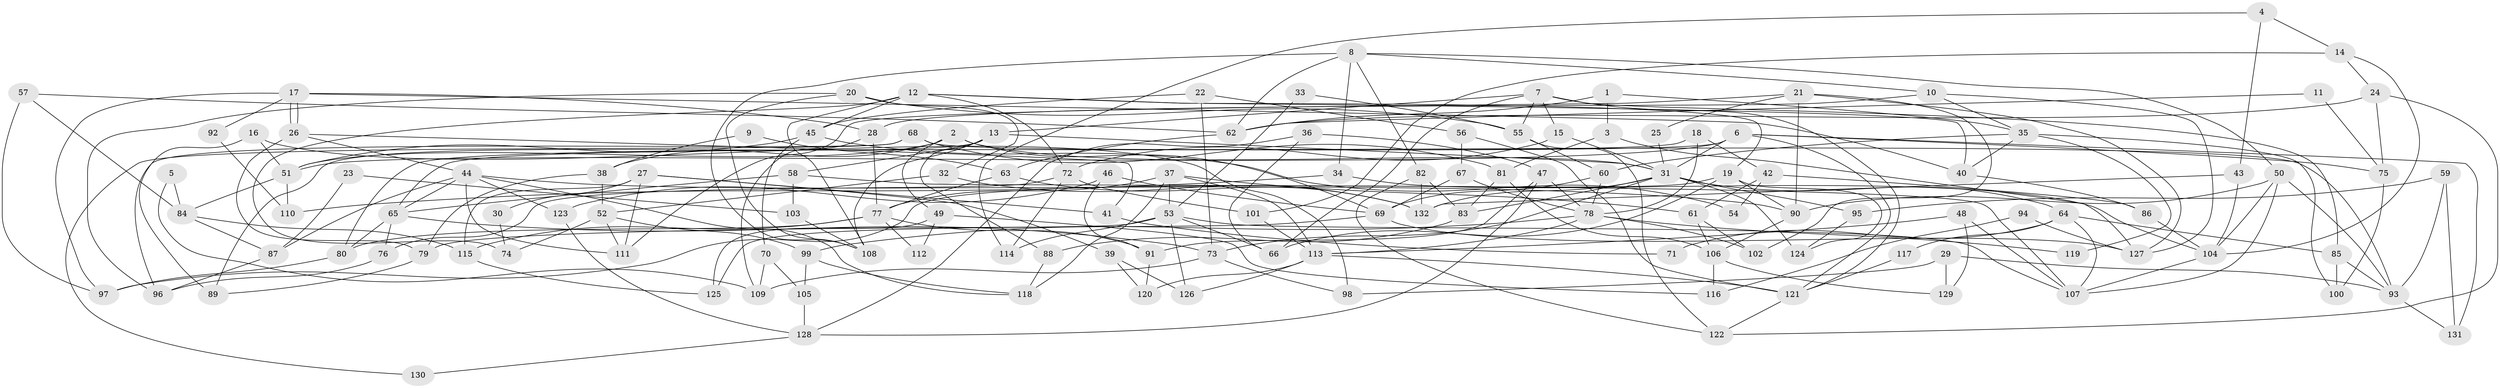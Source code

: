// coarse degree distribution, {3: 0.19540229885057472, 14: 0.011494252873563218, 5: 0.09195402298850575, 2: 0.10344827586206896, 10: 0.022988505747126436, 8: 0.06896551724137931, 4: 0.2413793103448276, 6: 0.11494252873563218, 7: 0.12643678160919541, 9: 0.022988505747126436}
// Generated by graph-tools (version 1.1) at 2025/52/02/27/25 19:52:09]
// undirected, 132 vertices, 264 edges
graph export_dot {
graph [start="1"]
  node [color=gray90,style=filled];
  1;
  2;
  3;
  4;
  5;
  6;
  7;
  8;
  9;
  10;
  11;
  12;
  13;
  14;
  15;
  16;
  17;
  18;
  19;
  20;
  21;
  22;
  23;
  24;
  25;
  26;
  27;
  28;
  29;
  30;
  31;
  32;
  33;
  34;
  35;
  36;
  37;
  38;
  39;
  40;
  41;
  42;
  43;
  44;
  45;
  46;
  47;
  48;
  49;
  50;
  51;
  52;
  53;
  54;
  55;
  56;
  57;
  58;
  59;
  60;
  61;
  62;
  63;
  64;
  65;
  66;
  67;
  68;
  69;
  70;
  71;
  72;
  73;
  74;
  75;
  76;
  77;
  78;
  79;
  80;
  81;
  82;
  83;
  84;
  85;
  86;
  87;
  88;
  89;
  90;
  91;
  92;
  93;
  94;
  95;
  96;
  97;
  98;
  99;
  100;
  101;
  102;
  103;
  104;
  105;
  106;
  107;
  108;
  109;
  110;
  111;
  112;
  113;
  114;
  115;
  116;
  117;
  118;
  119;
  120;
  121;
  122;
  123;
  124;
  125;
  126;
  127;
  128;
  129;
  130;
  131;
  132;
  1 -- 62;
  1 -- 35;
  1 -- 3;
  2 -- 51;
  2 -- 31;
  2 -- 38;
  2 -- 49;
  2 -- 69;
  3 -- 81;
  3 -- 127;
  4 -- 43;
  4 -- 114;
  4 -- 14;
  5 -- 109;
  5 -- 84;
  6 -- 31;
  6 -- 51;
  6 -- 65;
  6 -- 75;
  6 -- 121;
  6 -- 131;
  7 -- 121;
  7 -- 55;
  7 -- 13;
  7 -- 15;
  7 -- 66;
  7 -- 85;
  8 -- 10;
  8 -- 62;
  8 -- 34;
  8 -- 50;
  8 -- 82;
  8 -- 108;
  9 -- 63;
  9 -- 38;
  10 -- 127;
  10 -- 35;
  10 -- 28;
  11 -- 62;
  11 -- 75;
  12 -- 108;
  12 -- 40;
  12 -- 19;
  12 -- 45;
  12 -- 72;
  12 -- 74;
  13 -- 88;
  13 -- 31;
  13 -- 58;
  13 -- 89;
  13 -- 108;
  14 -- 104;
  14 -- 24;
  14 -- 101;
  15 -- 31;
  15 -- 72;
  16 -- 51;
  16 -- 89;
  16 -- 98;
  17 -- 28;
  17 -- 26;
  17 -- 26;
  17 -- 40;
  17 -- 92;
  17 -- 97;
  18 -- 78;
  18 -- 80;
  18 -- 42;
  19 -- 90;
  19 -- 66;
  19 -- 97;
  19 -- 124;
  20 -- 108;
  20 -- 32;
  20 -- 55;
  20 -- 96;
  21 -- 127;
  21 -- 102;
  21 -- 25;
  21 -- 90;
  21 -- 111;
  22 -- 56;
  22 -- 73;
  22 -- 45;
  23 -- 103;
  23 -- 87;
  24 -- 122;
  24 -- 62;
  24 -- 75;
  25 -- 31;
  26 -- 44;
  26 -- 41;
  26 -- 79;
  27 -- 115;
  27 -- 111;
  27 -- 30;
  27 -- 39;
  27 -- 41;
  28 -- 109;
  28 -- 77;
  29 -- 98;
  29 -- 93;
  29 -- 129;
  30 -- 74;
  31 -- 83;
  31 -- 64;
  31 -- 73;
  31 -- 95;
  31 -- 124;
  31 -- 132;
  32 -- 132;
  32 -- 52;
  33 -- 55;
  33 -- 53;
  34 -- 104;
  34 -- 110;
  35 -- 100;
  35 -- 40;
  35 -- 60;
  35 -- 119;
  36 -- 66;
  36 -- 47;
  36 -- 128;
  37 -- 113;
  37 -- 53;
  37 -- 61;
  37 -- 77;
  37 -- 118;
  38 -- 79;
  38 -- 52;
  39 -- 120;
  39 -- 126;
  40 -- 86;
  41 -- 71;
  42 -- 61;
  42 -- 54;
  42 -- 86;
  43 -- 104;
  43 -- 132;
  44 -- 65;
  44 -- 90;
  44 -- 87;
  44 -- 111;
  44 -- 118;
  44 -- 123;
  45 -- 51;
  45 -- 54;
  45 -- 70;
  46 -- 69;
  46 -- 123;
  46 -- 91;
  47 -- 78;
  47 -- 91;
  47 -- 128;
  48 -- 113;
  48 -- 107;
  48 -- 129;
  49 -- 125;
  49 -- 112;
  49 -- 116;
  50 -- 93;
  50 -- 90;
  50 -- 104;
  50 -- 107;
  51 -- 84;
  51 -- 110;
  52 -- 111;
  52 -- 74;
  52 -- 99;
  53 -- 107;
  53 -- 66;
  53 -- 114;
  53 -- 125;
  53 -- 126;
  55 -- 60;
  55 -- 122;
  56 -- 67;
  56 -- 121;
  57 -- 62;
  57 -- 97;
  57 -- 84;
  58 -- 65;
  58 -- 103;
  58 -- 107;
  59 -- 95;
  59 -- 93;
  59 -- 131;
  60 -- 78;
  60 -- 69;
  61 -- 106;
  61 -- 102;
  62 -- 63;
  63 -- 132;
  63 -- 77;
  64 -- 107;
  64 -- 71;
  64 -- 85;
  64 -- 117;
  65 -- 80;
  65 -- 73;
  65 -- 76;
  67 -- 69;
  67 -- 78;
  68 -- 96;
  68 -- 93;
  68 -- 81;
  68 -- 130;
  69 -- 79;
  69 -- 127;
  70 -- 105;
  70 -- 109;
  72 -- 76;
  72 -- 101;
  72 -- 114;
  73 -- 98;
  73 -- 109;
  75 -- 100;
  76 -- 96;
  77 -- 80;
  77 -- 91;
  77 -- 112;
  77 -- 115;
  78 -- 99;
  78 -- 113;
  78 -- 102;
  78 -- 119;
  79 -- 89;
  80 -- 97;
  81 -- 106;
  81 -- 83;
  82 -- 122;
  82 -- 83;
  82 -- 132;
  83 -- 88;
  84 -- 87;
  84 -- 115;
  85 -- 93;
  85 -- 100;
  86 -- 104;
  87 -- 96;
  88 -- 118;
  90 -- 106;
  91 -- 120;
  92 -- 110;
  93 -- 131;
  94 -- 116;
  94 -- 127;
  95 -- 124;
  99 -- 118;
  99 -- 105;
  101 -- 113;
  103 -- 108;
  104 -- 107;
  105 -- 128;
  106 -- 129;
  106 -- 116;
  113 -- 126;
  113 -- 120;
  113 -- 121;
  115 -- 125;
  117 -- 121;
  121 -- 122;
  123 -- 128;
  128 -- 130;
}
